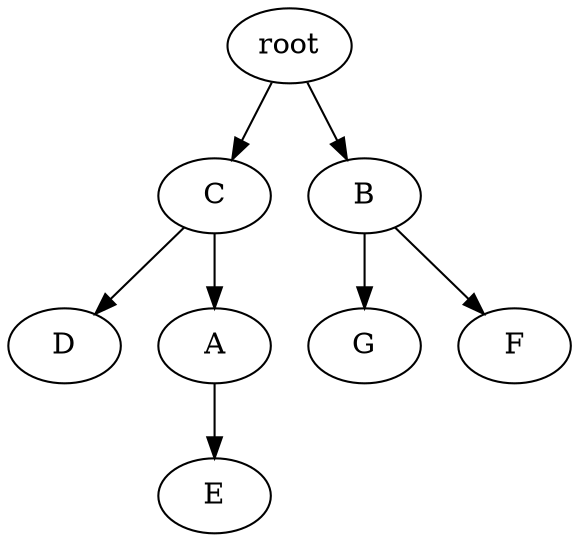 strict digraph G {
	graph [name=G];
	0	 [label=root];
	1	 [label=C];
	0 -> 1;
	2	 [label=B];
	0 -> 2;
	3	 [label=D];
	1 -> 3;
	4	 [label=A];
	1 -> 4;
	5	 [label=E];
	4 -> 5;
	6	 [label=G];
	2 -> 6;
	7	 [label=F];
	2 -> 7;

}